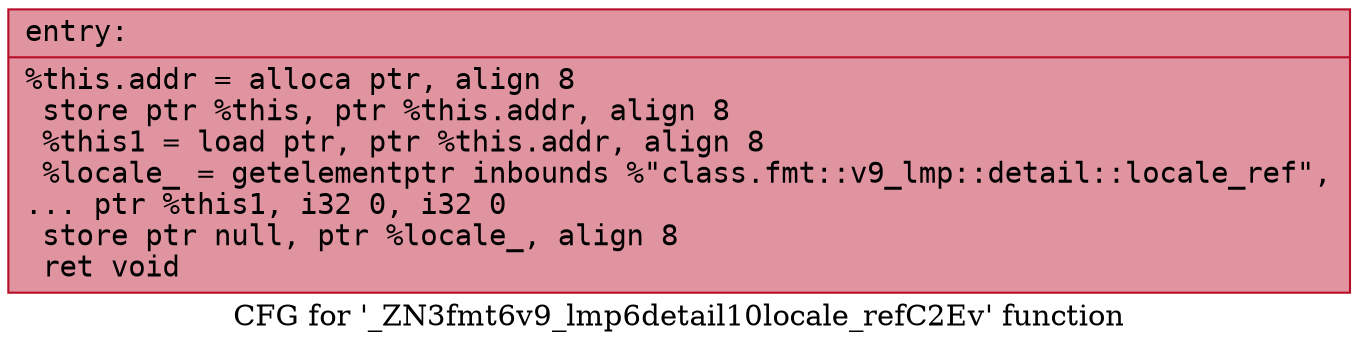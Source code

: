 digraph "CFG for '_ZN3fmt6v9_lmp6detail10locale_refC2Ev' function" {
	label="CFG for '_ZN3fmt6v9_lmp6detail10locale_refC2Ev' function";

	Node0x55fec2fa68b0 [shape=record,color="#b70d28ff", style=filled, fillcolor="#b70d2870" fontname="Courier",label="{entry:\l|  %this.addr = alloca ptr, align 8\l  store ptr %this, ptr %this.addr, align 8\l  %this1 = load ptr, ptr %this.addr, align 8\l  %locale_ = getelementptr inbounds %\"class.fmt::v9_lmp::detail::locale_ref\",\l... ptr %this1, i32 0, i32 0\l  store ptr null, ptr %locale_, align 8\l  ret void\l}"];
}
